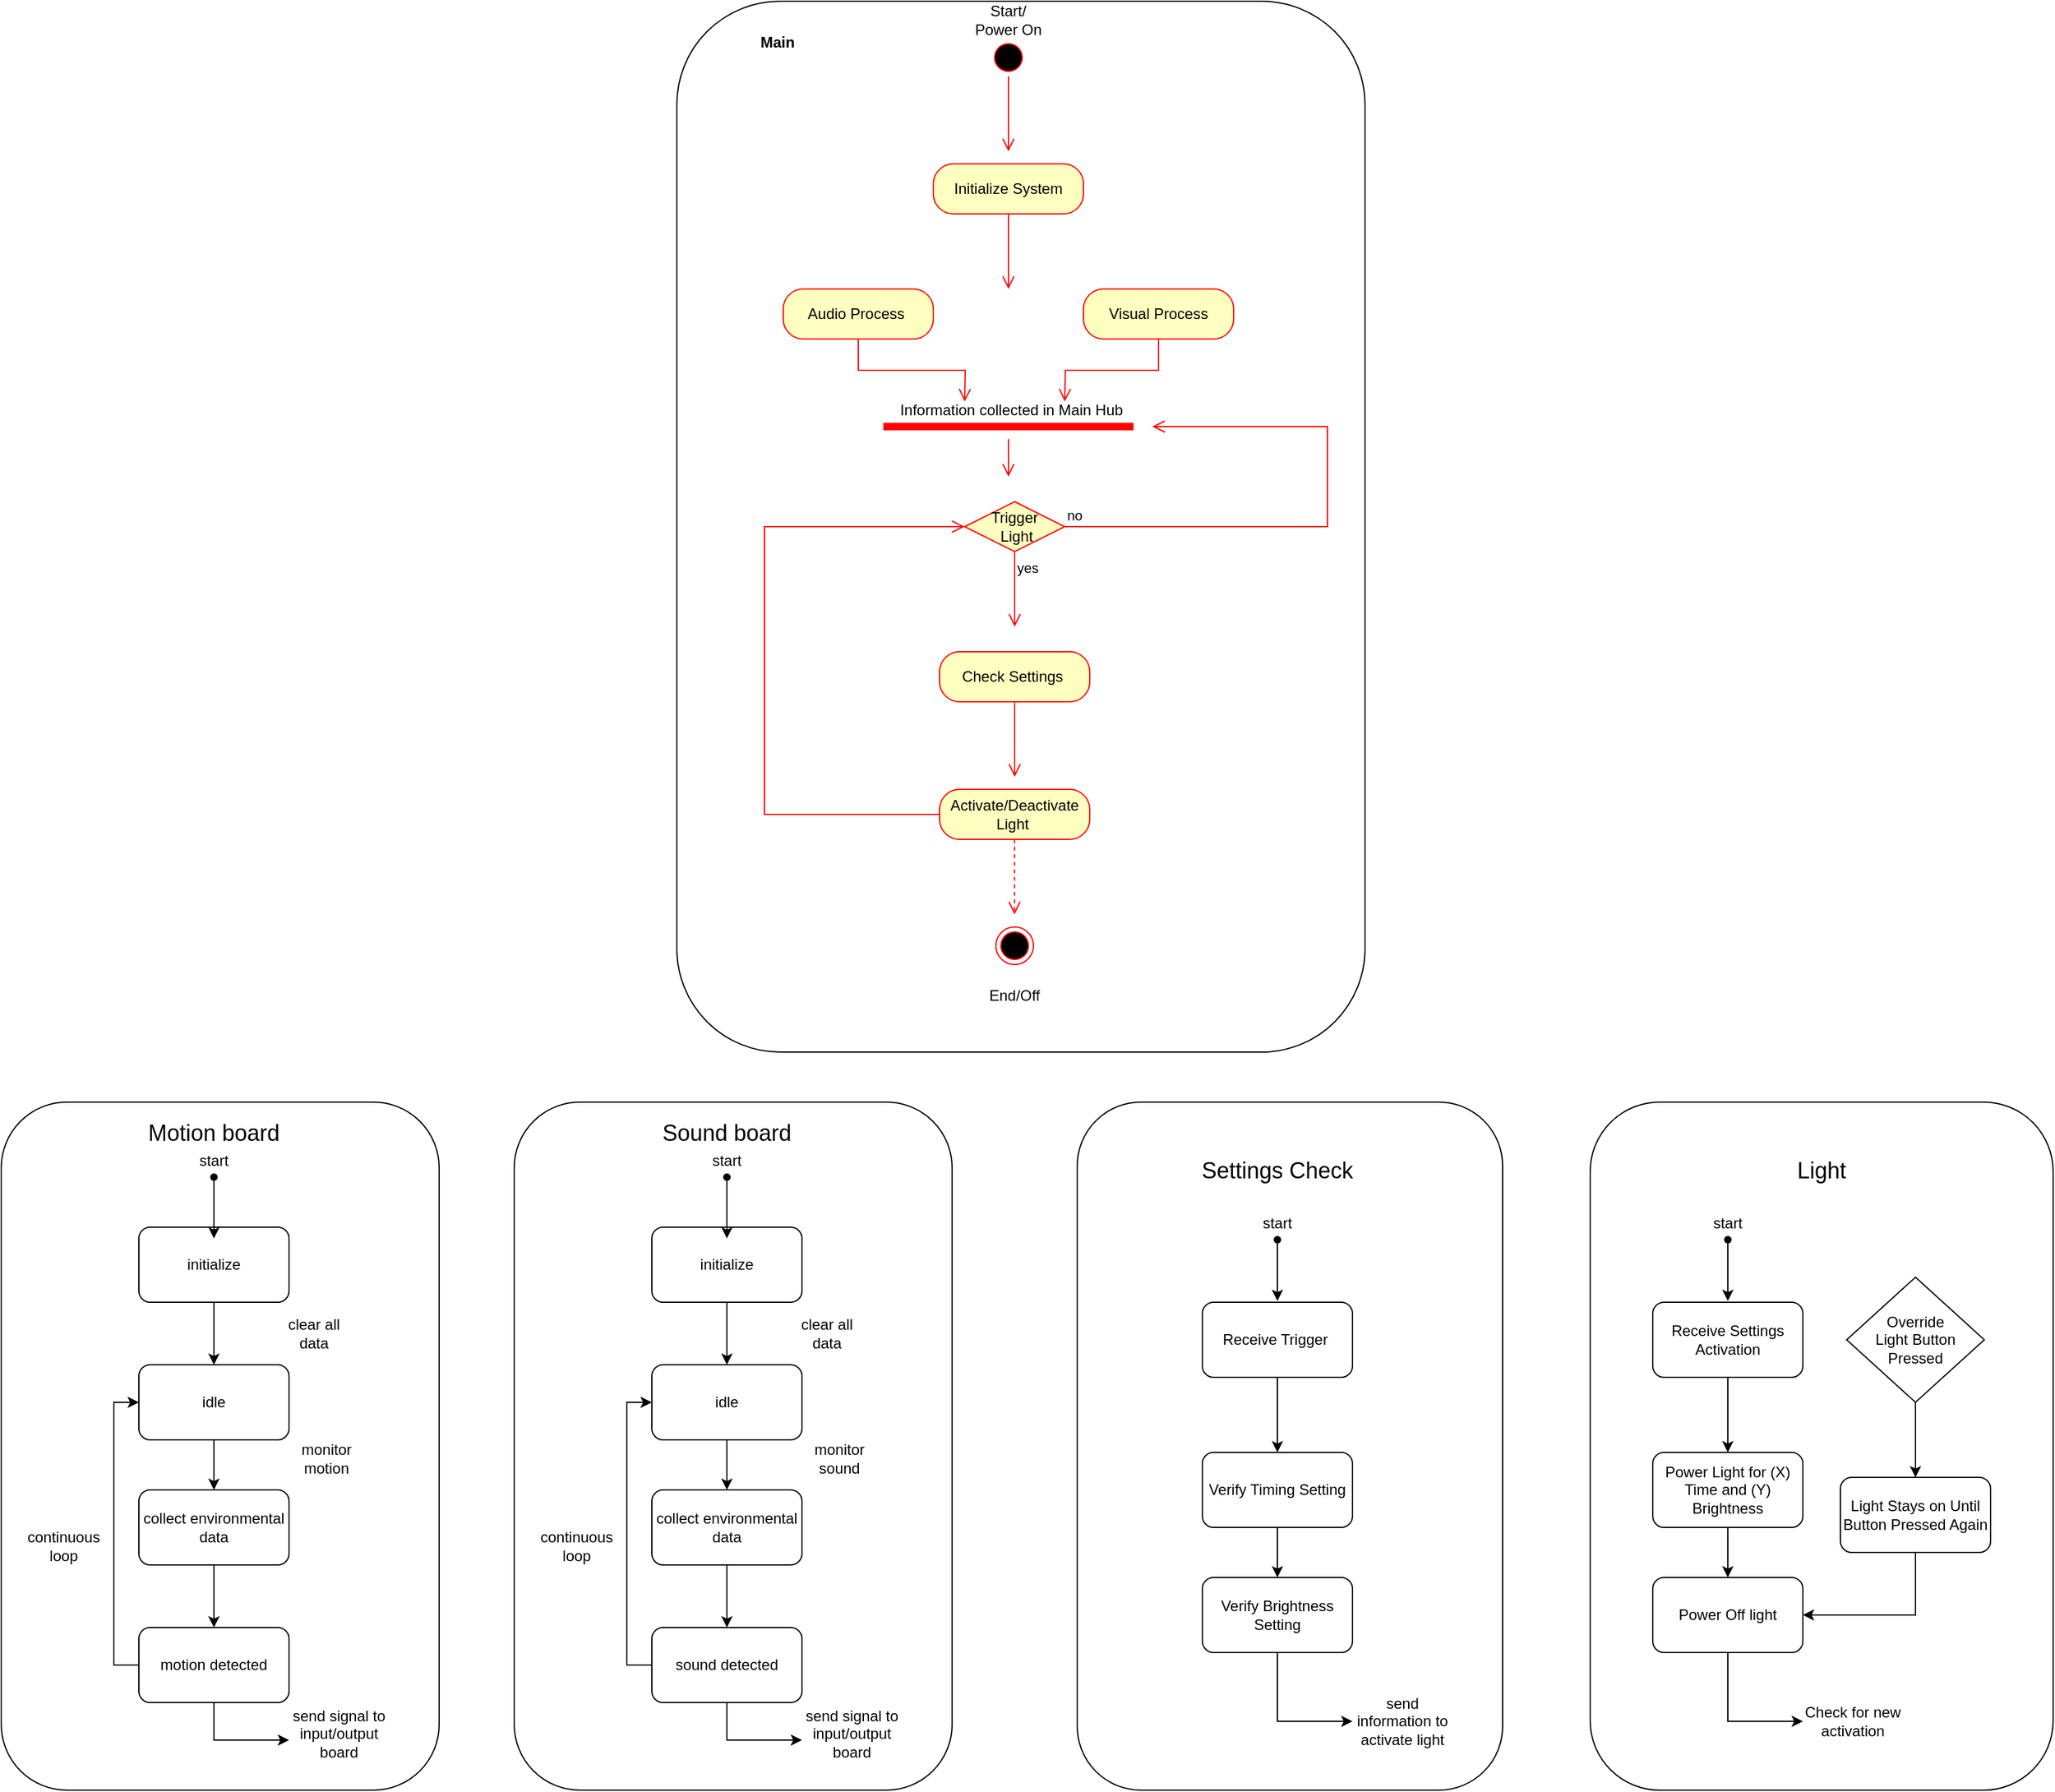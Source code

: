 <mxfile version="28.2.8">
  <diagram name="Page-1" id="7dh4rHxReaVfvul1XCR6">
    <mxGraphModel dx="3096" dy="1323" grid="1" gridSize="10" guides="1" tooltips="1" connect="1" arrows="1" fold="1" page="1" pageScale="1" pageWidth="850" pageHeight="1100" background="none" math="0" shadow="0">
      <root>
        <object label="" id="0">
          <mxCell />
        </object>
        <mxCell id="1" parent="0" />
        <mxCell id="iSWgA_2Dmbg9d9rFps_H-27" value="" style="rounded=1;whiteSpace=wrap;html=1;" parent="1" vertex="1">
          <mxGeometry x="-190" y="10" width="550" height="840" as="geometry" />
        </mxCell>
        <mxCell id="iSWgA_2Dmbg9d9rFps_H-1" value="" style="rounded=1;whiteSpace=wrap;html=1;" parent="1" vertex="1">
          <mxGeometry x="-320" y="890" width="350" height="550" as="geometry" />
        </mxCell>
        <mxCell id="H7PCksEcClA0gk95c4nI-1" value="initialize" style="rounded=1;whiteSpace=wrap;html=1;" parent="1" vertex="1">
          <mxGeometry x="-210" y="990" width="120" height="60" as="geometry" />
        </mxCell>
        <mxCell id="H7PCksEcClA0gk95c4nI-2" style="edgeStyle=orthogonalEdgeStyle;rounded=0;orthogonalLoop=1;jettySize=auto;html=1;exitX=0.5;exitY=1;exitDx=0;exitDy=0;entryX=0.5;entryY=0;entryDx=0;entryDy=0;" parent="1" source="H7PCksEcClA0gk95c4nI-3" target="H7PCksEcClA0gk95c4nI-12" edge="1">
          <mxGeometry relative="1" as="geometry" />
        </mxCell>
        <mxCell id="H7PCksEcClA0gk95c4nI-3" value="idle" style="rounded=1;whiteSpace=wrap;html=1;" parent="1" vertex="1">
          <mxGeometry x="-210" y="1100" width="120" height="60" as="geometry" />
        </mxCell>
        <mxCell id="H7PCksEcClA0gk95c4nI-15" style="edgeStyle=orthogonalEdgeStyle;rounded=0;orthogonalLoop=1;jettySize=auto;html=1;exitX=0.5;exitY=1;exitDx=0;exitDy=0;" parent="1" edge="1">
          <mxGeometry relative="1" as="geometry">
            <mxPoint x="-90" y="1400" as="targetPoint" />
            <Array as="points">
              <mxPoint x="-150" y="1390" />
              <mxPoint x="-150" y="1390" />
            </Array>
            <mxPoint x="-150" y="1320" as="sourcePoint" />
          </mxGeometry>
        </mxCell>
        <mxCell id="H7PCksEcClA0gk95c4nI-16" style="edgeStyle=orthogonalEdgeStyle;rounded=0;orthogonalLoop=1;jettySize=auto;html=1;exitX=0;exitY=0.5;exitDx=0;exitDy=0;entryX=0;entryY=0.5;entryDx=0;entryDy=0;" parent="1" source="H7PCksEcClA0gk95c4nI-4" target="H7PCksEcClA0gk95c4nI-3" edge="1">
          <mxGeometry relative="1" as="geometry" />
        </mxCell>
        <mxCell id="H7PCksEcClA0gk95c4nI-4" value="sound detected" style="rounded=1;whiteSpace=wrap;html=1;" parent="1" vertex="1">
          <mxGeometry x="-210" y="1310" width="120" height="60" as="geometry" />
        </mxCell>
        <mxCell id="H7PCksEcClA0gk95c4nI-5" value="" style="endArrow=classic;html=1;rounded=0;exitX=0.5;exitY=1;exitDx=0;exitDy=0;entryX=0.5;entryY=0;entryDx=0;entryDy=0;" parent="1" source="H7PCksEcClA0gk95c4nI-1" target="H7PCksEcClA0gk95c4nI-3" edge="1">
          <mxGeometry width="50" height="50" relative="1" as="geometry">
            <mxPoint x="-240" y="1210" as="sourcePoint" />
            <mxPoint x="-190" y="1160" as="targetPoint" />
          </mxGeometry>
        </mxCell>
        <mxCell id="H7PCksEcClA0gk95c4nI-6" value="&lt;font style=&quot;font-size: 18px;&quot;&gt;Sound board&lt;/font&gt;" style="text;html=1;whiteSpace=wrap;strokeColor=none;fillColor=none;align=center;verticalAlign=middle;rounded=0;" parent="1" vertex="1">
          <mxGeometry x="-250" y="900" width="200" height="30" as="geometry" />
        </mxCell>
        <mxCell id="H7PCksEcClA0gk95c4nI-7" value="clear all data" style="text;html=1;whiteSpace=wrap;strokeColor=none;fillColor=none;align=center;verticalAlign=middle;rounded=0;" parent="1" vertex="1">
          <mxGeometry x="-100" y="1060" width="60" height="30" as="geometry" />
        </mxCell>
        <mxCell id="H7PCksEcClA0gk95c4nI-8" value="send signal to input/output board" style="text;html=1;whiteSpace=wrap;strokeColor=none;fillColor=none;align=center;verticalAlign=middle;rounded=0;" parent="1" vertex="1">
          <mxGeometry x="-90" y="1380" width="80" height="30" as="geometry" />
        </mxCell>
        <mxCell id="H7PCksEcClA0gk95c4nI-9" style="edgeStyle=orthogonalEdgeStyle;rounded=0;orthogonalLoop=1;jettySize=auto;html=1;exitX=0.5;exitY=1;exitDx=0;exitDy=0;" parent="1" source="H7PCksEcClA0gk95c4nI-10" edge="1">
          <mxGeometry relative="1" as="geometry">
            <mxPoint x="-150" y="999" as="targetPoint" />
          </mxGeometry>
        </mxCell>
        <mxCell id="H7PCksEcClA0gk95c4nI-10" value="start" style="text;html=1;whiteSpace=wrap;strokeColor=none;fillColor=none;align=center;verticalAlign=middle;rounded=0;" parent="1" vertex="1">
          <mxGeometry x="-180" y="922" width="60" height="30" as="geometry" />
        </mxCell>
        <mxCell id="H7PCksEcClA0gk95c4nI-11" style="edgeStyle=orthogonalEdgeStyle;rounded=0;orthogonalLoop=1;jettySize=auto;html=1;exitX=0.5;exitY=1;exitDx=0;exitDy=0;entryX=0.5;entryY=0;entryDx=0;entryDy=0;" parent="1" source="H7PCksEcClA0gk95c4nI-12" target="H7PCksEcClA0gk95c4nI-4" edge="1">
          <mxGeometry relative="1" as="geometry" />
        </mxCell>
        <mxCell id="H7PCksEcClA0gk95c4nI-12" value="collect environmental data" style="rounded=1;whiteSpace=wrap;html=1;" parent="1" vertex="1">
          <mxGeometry x="-210" y="1200" width="120" height="60" as="geometry" />
        </mxCell>
        <mxCell id="H7PCksEcClA0gk95c4nI-13" value="monitor sound" style="text;html=1;whiteSpace=wrap;strokeColor=none;fillColor=none;align=center;verticalAlign=middle;rounded=0;" parent="1" vertex="1">
          <mxGeometry x="-90" y="1160" width="60" height="30" as="geometry" />
        </mxCell>
        <mxCell id="H7PCksEcClA0gk95c4nI-14" value="" style="shape=waypoint;sketch=0;size=6;pointerEvents=1;points=[];fillColor=none;resizable=0;rotatable=0;perimeter=centerPerimeter;snapToPoint=1;" parent="1" vertex="1">
          <mxGeometry x="-160" y="940" width="20" height="20" as="geometry" />
        </mxCell>
        <mxCell id="H7PCksEcClA0gk95c4nI-19" value="continuous loop" style="text;html=1;whiteSpace=wrap;strokeColor=none;fillColor=none;align=center;verticalAlign=middle;rounded=0;" parent="1" vertex="1">
          <mxGeometry x="-300" y="1230" width="60" height="30" as="geometry" />
        </mxCell>
        <mxCell id="iSWgA_2Dmbg9d9rFps_H-2" value="" style="ellipse;html=1;shape=startState;fillColor=#000000;strokeColor=#ff0000;" parent="1" vertex="1">
          <mxGeometry x="60" y="40" width="30" height="30" as="geometry" />
        </mxCell>
        <mxCell id="iSWgA_2Dmbg9d9rFps_H-3" value="" style="edgeStyle=orthogonalEdgeStyle;html=1;verticalAlign=bottom;endArrow=open;endSize=8;strokeColor=#ff0000;rounded=0;" parent="1" source="iSWgA_2Dmbg9d9rFps_H-2" edge="1">
          <mxGeometry relative="1" as="geometry">
            <mxPoint x="75" y="130" as="targetPoint" />
          </mxGeometry>
        </mxCell>
        <mxCell id="iSWgA_2Dmbg9d9rFps_H-4" value="Start/&lt;div&gt;Power On&lt;/div&gt;" style="text;html=1;whiteSpace=wrap;strokeColor=none;fillColor=none;align=center;verticalAlign=middle;rounded=0;" parent="1" vertex="1">
          <mxGeometry x="45" y="10" width="60" height="30" as="geometry" />
        </mxCell>
        <mxCell id="iSWgA_2Dmbg9d9rFps_H-5" value="Initialize System" style="rounded=1;whiteSpace=wrap;html=1;arcSize=40;fontColor=#000000;fillColor=#ffffc0;strokeColor=#ff0000;" parent="1" vertex="1">
          <mxGeometry x="15" y="140" width="120" height="40" as="geometry" />
        </mxCell>
        <mxCell id="iSWgA_2Dmbg9d9rFps_H-6" value="" style="edgeStyle=orthogonalEdgeStyle;html=1;verticalAlign=bottom;endArrow=open;endSize=8;strokeColor=#ff0000;rounded=0;" parent="1" source="iSWgA_2Dmbg9d9rFps_H-5" edge="1">
          <mxGeometry relative="1" as="geometry">
            <mxPoint x="75" y="240" as="targetPoint" />
          </mxGeometry>
        </mxCell>
        <mxCell id="iSWgA_2Dmbg9d9rFps_H-7" value="Audio Process&amp;nbsp;" style="rounded=1;whiteSpace=wrap;html=1;arcSize=40;fontColor=#000000;fillColor=#ffffc0;strokeColor=#ff0000;" parent="1" vertex="1">
          <mxGeometry x="-105" y="240" width="120" height="40" as="geometry" />
        </mxCell>
        <mxCell id="iSWgA_2Dmbg9d9rFps_H-8" value="" style="edgeStyle=orthogonalEdgeStyle;html=1;verticalAlign=bottom;endArrow=open;endSize=8;strokeColor=#ff0000;rounded=0;exitX=0.5;exitY=1;exitDx=0;exitDy=0;" parent="1" source="iSWgA_2Dmbg9d9rFps_H-7" edge="1">
          <mxGeometry relative="1" as="geometry">
            <mxPoint x="40" y="330" as="targetPoint" />
          </mxGeometry>
        </mxCell>
        <mxCell id="iSWgA_2Dmbg9d9rFps_H-9" value="Visual Process" style="rounded=1;whiteSpace=wrap;html=1;arcSize=40;fontColor=#000000;fillColor=#ffffc0;strokeColor=#ff0000;" parent="1" vertex="1">
          <mxGeometry x="135" y="240" width="120" height="40" as="geometry" />
        </mxCell>
        <mxCell id="iSWgA_2Dmbg9d9rFps_H-10" value="" style="edgeStyle=orthogonalEdgeStyle;html=1;verticalAlign=bottom;endArrow=open;endSize=8;strokeColor=#ff0000;rounded=0;exitX=0.5;exitY=1;exitDx=0;exitDy=0;" parent="1" source="iSWgA_2Dmbg9d9rFps_H-9" edge="1">
          <mxGeometry relative="1" as="geometry">
            <mxPoint x="120" y="330" as="targetPoint" />
          </mxGeometry>
        </mxCell>
        <mxCell id="iSWgA_2Dmbg9d9rFps_H-14" value="" style="shape=line;html=1;strokeWidth=6;strokeColor=#ff0000;" parent="1" vertex="1">
          <mxGeometry x="-25" y="340" width="200" height="20" as="geometry" />
        </mxCell>
        <mxCell id="iSWgA_2Dmbg9d9rFps_H-15" value="" style="edgeStyle=orthogonalEdgeStyle;html=1;verticalAlign=bottom;endArrow=open;endSize=8;strokeColor=#ff0000;rounded=0;" parent="1" source="iSWgA_2Dmbg9d9rFps_H-14" edge="1">
          <mxGeometry relative="1" as="geometry">
            <mxPoint x="75" y="390" as="targetPoint" />
          </mxGeometry>
        </mxCell>
        <mxCell id="iSWgA_2Dmbg9d9rFps_H-16" value="Information collected in Main Hub" style="text;html=1;whiteSpace=wrap;strokeColor=none;fillColor=none;align=center;verticalAlign=middle;rounded=0;" parent="1" vertex="1">
          <mxGeometry x="-25" y="322" width="205" height="30" as="geometry" />
        </mxCell>
        <mxCell id="iSWgA_2Dmbg9d9rFps_H-17" value="Trigger&lt;div&gt;&amp;nbsp;Light&lt;/div&gt;" style="rhombus;whiteSpace=wrap;html=1;fontColor=#000000;fillColor=#ffffc0;strokeColor=#ff0000;" parent="1" vertex="1">
          <mxGeometry x="40" y="410" width="80" height="40" as="geometry" />
        </mxCell>
        <mxCell id="iSWgA_2Dmbg9d9rFps_H-18" value="no" style="edgeStyle=orthogonalEdgeStyle;html=1;align=left;verticalAlign=bottom;endArrow=open;endSize=8;strokeColor=#ff0000;rounded=0;" parent="1" source="iSWgA_2Dmbg9d9rFps_H-17" edge="1">
          <mxGeometry x="-1" relative="1" as="geometry">
            <mxPoint x="190" y="350" as="targetPoint" />
            <Array as="points">
              <mxPoint x="330" y="430" />
              <mxPoint x="330" y="350" />
            </Array>
          </mxGeometry>
        </mxCell>
        <mxCell id="iSWgA_2Dmbg9d9rFps_H-19" value="yes" style="edgeStyle=orthogonalEdgeStyle;html=1;align=left;verticalAlign=top;endArrow=open;endSize=8;strokeColor=#ff0000;rounded=0;" parent="1" source="iSWgA_2Dmbg9d9rFps_H-17" edge="1">
          <mxGeometry x="-1" relative="1" as="geometry">
            <mxPoint x="80" y="510" as="targetPoint" />
          </mxGeometry>
        </mxCell>
        <mxCell id="iSWgA_2Dmbg9d9rFps_H-20" value="Check Settings&amp;nbsp;" style="rounded=1;whiteSpace=wrap;html=1;arcSize=40;fontColor=#000000;fillColor=#ffffc0;strokeColor=#ff0000;" parent="1" vertex="1">
          <mxGeometry x="20" y="530" width="120" height="40" as="geometry" />
        </mxCell>
        <mxCell id="iSWgA_2Dmbg9d9rFps_H-21" value="" style="edgeStyle=orthogonalEdgeStyle;html=1;verticalAlign=bottom;endArrow=open;endSize=8;strokeColor=#ff0000;rounded=0;" parent="1" source="iSWgA_2Dmbg9d9rFps_H-20" edge="1">
          <mxGeometry relative="1" as="geometry">
            <mxPoint x="80" y="630" as="targetPoint" />
          </mxGeometry>
        </mxCell>
        <mxCell id="iSWgA_2Dmbg9d9rFps_H-22" value="Activate/Deactivate Light&amp;nbsp;" style="rounded=1;whiteSpace=wrap;html=1;arcSize=40;fontColor=#000000;fillColor=#ffffc0;strokeColor=#ff0000;" parent="1" vertex="1">
          <mxGeometry x="20" y="640" width="120" height="40" as="geometry" />
        </mxCell>
        <mxCell id="iSWgA_2Dmbg9d9rFps_H-23" value="" style="edgeStyle=orthogonalEdgeStyle;html=1;verticalAlign=bottom;endArrow=open;endSize=8;strokeColor=#ff0000;rounded=0;entryX=0;entryY=0.5;entryDx=0;entryDy=0;exitX=0;exitY=0.5;exitDx=0;exitDy=0;" parent="1" source="iSWgA_2Dmbg9d9rFps_H-22" target="iSWgA_2Dmbg9d9rFps_H-17" edge="1">
          <mxGeometry relative="1" as="geometry">
            <mxPoint x="10" y="430" as="targetPoint" />
            <mxPoint x="130" y="660" as="sourcePoint" />
            <Array as="points">
              <mxPoint x="-120" y="660" />
              <mxPoint x="-120" y="430" />
            </Array>
          </mxGeometry>
        </mxCell>
        <mxCell id="iSWgA_2Dmbg9d9rFps_H-24" value="" style="edgeStyle=orthogonalEdgeStyle;html=1;verticalAlign=bottom;endArrow=open;endSize=8;strokeColor=#ff0000;rounded=0;dashed=1;" parent="1" edge="1">
          <mxGeometry relative="1" as="geometry">
            <mxPoint x="79.89" y="740" as="targetPoint" />
            <mxPoint x="79.89" y="680" as="sourcePoint" />
          </mxGeometry>
        </mxCell>
        <mxCell id="iSWgA_2Dmbg9d9rFps_H-25" value="" style="ellipse;html=1;shape=endState;fillColor=#000000;strokeColor=#ff0000;" parent="1" vertex="1">
          <mxGeometry x="65" y="750" width="30" height="30" as="geometry" />
        </mxCell>
        <mxCell id="iSWgA_2Dmbg9d9rFps_H-26" value="End/Off" style="text;html=1;whiteSpace=wrap;strokeColor=none;fillColor=none;align=center;verticalAlign=middle;rounded=0;" parent="1" vertex="1">
          <mxGeometry x="50" y="790" width="60" height="30" as="geometry" />
        </mxCell>
        <mxCell id="iSWgA_2Dmbg9d9rFps_H-29" value="Main" style="text;align=center;fontStyle=1;verticalAlign=middle;spacingLeft=3;spacingRight=3;strokeColor=none;rotatable=0;points=[[0,0.5],[1,0.5]];portConstraint=eastwest;html=1;" parent="1" vertex="1">
          <mxGeometry x="-150" y="30" width="80" height="26" as="geometry" />
        </mxCell>
        <mxCell id="iSWgA_2Dmbg9d9rFps_H-30" value="" style="rounded=1;whiteSpace=wrap;html=1;" parent="1" vertex="1">
          <mxGeometry x="130" y="890" width="340" height="550" as="geometry" />
        </mxCell>
        <mxCell id="iSWgA_2Dmbg9d9rFps_H-31" value="Receive Trigger&amp;nbsp;" style="rounded=1;whiteSpace=wrap;html=1;" parent="1" vertex="1">
          <mxGeometry x="230" y="1050" width="120" height="60" as="geometry" />
        </mxCell>
        <mxCell id="iSWgA_2Dmbg9d9rFps_H-32" style="edgeStyle=orthogonalEdgeStyle;rounded=0;orthogonalLoop=1;jettySize=auto;html=1;exitX=0.5;exitY=1;exitDx=0;exitDy=0;entryX=0.5;entryY=0;entryDx=0;entryDy=0;" parent="1" source="iSWgA_2Dmbg9d9rFps_H-33" target="iSWgA_2Dmbg9d9rFps_H-44" edge="1">
          <mxGeometry relative="1" as="geometry" />
        </mxCell>
        <mxCell id="iSWgA_2Dmbg9d9rFps_H-33" value="Verify Timing Setting" style="rounded=1;whiteSpace=wrap;html=1;" parent="1" vertex="1">
          <mxGeometry x="230" y="1170" width="120" height="60" as="geometry" />
        </mxCell>
        <mxCell id="iSWgA_2Dmbg9d9rFps_H-34" style="edgeStyle=orthogonalEdgeStyle;rounded=0;orthogonalLoop=1;jettySize=auto;html=1;exitX=0.5;exitY=1;exitDx=0;exitDy=0;" parent="1" edge="1">
          <mxGeometry relative="1" as="geometry">
            <mxPoint x="350" y="1385" as="targetPoint" />
            <Array as="points">
              <mxPoint x="290" y="1375" />
              <mxPoint x="290" y="1375" />
            </Array>
            <mxPoint x="290" y="1330" as="sourcePoint" />
          </mxGeometry>
        </mxCell>
        <mxCell id="iSWgA_2Dmbg9d9rFps_H-37" value="" style="endArrow=classic;html=1;rounded=0;exitX=0.5;exitY=1;exitDx=0;exitDy=0;entryX=0.5;entryY=0;entryDx=0;entryDy=0;" parent="1" source="iSWgA_2Dmbg9d9rFps_H-31" target="iSWgA_2Dmbg9d9rFps_H-33" edge="1">
          <mxGeometry width="50" height="50" relative="1" as="geometry">
            <mxPoint x="200" y="1260" as="sourcePoint" />
            <mxPoint x="250" y="1210" as="targetPoint" />
          </mxGeometry>
        </mxCell>
        <mxCell id="iSWgA_2Dmbg9d9rFps_H-38" value="&lt;font style=&quot;font-size: 18px;&quot;&gt;Settings Check&lt;/font&gt;" style="text;html=1;whiteSpace=wrap;strokeColor=none;fillColor=none;align=center;verticalAlign=middle;rounded=0;" parent="1" vertex="1">
          <mxGeometry x="190" y="930" width="200" height="30" as="geometry" />
        </mxCell>
        <mxCell id="iSWgA_2Dmbg9d9rFps_H-40" value="send information to activate light" style="text;html=1;whiteSpace=wrap;strokeColor=none;fillColor=none;align=center;verticalAlign=middle;rounded=0;" parent="1" vertex="1">
          <mxGeometry x="350" y="1370" width="80" height="30" as="geometry" />
        </mxCell>
        <mxCell id="iSWgA_2Dmbg9d9rFps_H-41" style="edgeStyle=orthogonalEdgeStyle;rounded=0;orthogonalLoop=1;jettySize=auto;html=1;exitX=0.5;exitY=1;exitDx=0;exitDy=0;" parent="1" source="iSWgA_2Dmbg9d9rFps_H-42" edge="1">
          <mxGeometry relative="1" as="geometry">
            <mxPoint x="290" y="1049" as="targetPoint" />
          </mxGeometry>
        </mxCell>
        <mxCell id="iSWgA_2Dmbg9d9rFps_H-42" value="start" style="text;html=1;whiteSpace=wrap;strokeColor=none;fillColor=none;align=center;verticalAlign=middle;rounded=0;" parent="1" vertex="1">
          <mxGeometry x="260" y="972" width="60" height="30" as="geometry" />
        </mxCell>
        <mxCell id="iSWgA_2Dmbg9d9rFps_H-44" value="Verify Brightness Setting" style="rounded=1;whiteSpace=wrap;html=1;" parent="1" vertex="1">
          <mxGeometry x="230" y="1270" width="120" height="60" as="geometry" />
        </mxCell>
        <mxCell id="iSWgA_2Dmbg9d9rFps_H-46" value="" style="shape=waypoint;sketch=0;size=6;pointerEvents=1;points=[];fillColor=none;resizable=0;rotatable=0;perimeter=centerPerimeter;snapToPoint=1;" parent="1" vertex="1">
          <mxGeometry x="280" y="990" width="20" height="20" as="geometry" />
        </mxCell>
        <mxCell id="iSWgA_2Dmbg9d9rFps_H-48" value="" style="rounded=1;whiteSpace=wrap;html=1;" parent="1" vertex="1">
          <mxGeometry x="540" y="890" width="370" height="550" as="geometry" />
        </mxCell>
        <mxCell id="iSWgA_2Dmbg9d9rFps_H-49" value="Receive Settings Activation" style="rounded=1;whiteSpace=wrap;html=1;" parent="1" vertex="1">
          <mxGeometry x="590" y="1050" width="120" height="60" as="geometry" />
        </mxCell>
        <mxCell id="iSWgA_2Dmbg9d9rFps_H-50" style="edgeStyle=orthogonalEdgeStyle;rounded=0;orthogonalLoop=1;jettySize=auto;html=1;exitX=0.5;exitY=1;exitDx=0;exitDy=0;entryX=0.5;entryY=0;entryDx=0;entryDy=0;" parent="1" source="iSWgA_2Dmbg9d9rFps_H-51" target="iSWgA_2Dmbg9d9rFps_H-58" edge="1">
          <mxGeometry relative="1" as="geometry" />
        </mxCell>
        <mxCell id="iSWgA_2Dmbg9d9rFps_H-51" value="Power Light for (X) Time and (Y) Brightness" style="rounded=1;whiteSpace=wrap;html=1;" parent="1" vertex="1">
          <mxGeometry x="590" y="1170" width="120" height="60" as="geometry" />
        </mxCell>
        <mxCell id="iSWgA_2Dmbg9d9rFps_H-52" style="edgeStyle=orthogonalEdgeStyle;rounded=0;orthogonalLoop=1;jettySize=auto;html=1;exitX=0.5;exitY=1;exitDx=0;exitDy=0;" parent="1" edge="1">
          <mxGeometry relative="1" as="geometry">
            <mxPoint x="710" y="1385" as="targetPoint" />
            <Array as="points">
              <mxPoint x="650" y="1375" />
              <mxPoint x="650" y="1375" />
            </Array>
            <mxPoint x="650" y="1330" as="sourcePoint" />
          </mxGeometry>
        </mxCell>
        <mxCell id="iSWgA_2Dmbg9d9rFps_H-53" value="" style="endArrow=classic;html=1;rounded=0;exitX=0.5;exitY=1;exitDx=0;exitDy=0;entryX=0.5;entryY=0;entryDx=0;entryDy=0;" parent="1" source="iSWgA_2Dmbg9d9rFps_H-49" target="iSWgA_2Dmbg9d9rFps_H-51" edge="1">
          <mxGeometry width="50" height="50" relative="1" as="geometry">
            <mxPoint x="560" y="1260" as="sourcePoint" />
            <mxPoint x="610" y="1210" as="targetPoint" />
          </mxGeometry>
        </mxCell>
        <mxCell id="iSWgA_2Dmbg9d9rFps_H-54" value="&lt;font style=&quot;font-size: 18px;&quot;&gt;Light&lt;/font&gt;" style="text;html=1;whiteSpace=wrap;strokeColor=none;fillColor=none;align=center;verticalAlign=middle;rounded=0;" parent="1" vertex="1">
          <mxGeometry x="625" y="930" width="200" height="30" as="geometry" />
        </mxCell>
        <mxCell id="iSWgA_2Dmbg9d9rFps_H-55" value="Check for new activation" style="text;html=1;whiteSpace=wrap;strokeColor=none;fillColor=none;align=center;verticalAlign=middle;rounded=0;" parent="1" vertex="1">
          <mxGeometry x="710" y="1370" width="80" height="30" as="geometry" />
        </mxCell>
        <mxCell id="iSWgA_2Dmbg9d9rFps_H-56" style="edgeStyle=orthogonalEdgeStyle;rounded=0;orthogonalLoop=1;jettySize=auto;html=1;exitX=0.5;exitY=1;exitDx=0;exitDy=0;" parent="1" source="iSWgA_2Dmbg9d9rFps_H-57" edge="1">
          <mxGeometry relative="1" as="geometry">
            <mxPoint x="650" y="1049" as="targetPoint" />
          </mxGeometry>
        </mxCell>
        <mxCell id="iSWgA_2Dmbg9d9rFps_H-57" value="start" style="text;html=1;whiteSpace=wrap;strokeColor=none;fillColor=none;align=center;verticalAlign=middle;rounded=0;" parent="1" vertex="1">
          <mxGeometry x="620" y="972" width="60" height="30" as="geometry" />
        </mxCell>
        <mxCell id="iSWgA_2Dmbg9d9rFps_H-58" value="Power Off light" style="rounded=1;whiteSpace=wrap;html=1;" parent="1" vertex="1">
          <mxGeometry x="590" y="1270" width="120" height="60" as="geometry" />
        </mxCell>
        <mxCell id="iSWgA_2Dmbg9d9rFps_H-59" value="" style="shape=waypoint;sketch=0;size=6;pointerEvents=1;points=[];fillColor=none;resizable=0;rotatable=0;perimeter=centerPerimeter;snapToPoint=1;" parent="1" vertex="1">
          <mxGeometry x="640" y="990" width="20" height="20" as="geometry" />
        </mxCell>
        <mxCell id="iSWgA_2Dmbg9d9rFps_H-67" value="" style="edgeStyle=orthogonalEdgeStyle;rounded=0;orthogonalLoop=1;jettySize=auto;html=1;" parent="1" source="iSWgA_2Dmbg9d9rFps_H-62" target="iSWgA_2Dmbg9d9rFps_H-66" edge="1">
          <mxGeometry relative="1" as="geometry" />
        </mxCell>
        <mxCell id="iSWgA_2Dmbg9d9rFps_H-62" value="Override&lt;div&gt;Light Button&lt;div&gt;Pressed&lt;/div&gt;&lt;/div&gt;" style="rhombus;whiteSpace=wrap;html=1;" parent="1" vertex="1">
          <mxGeometry x="745" y="1030" width="110" height="100" as="geometry" />
        </mxCell>
        <mxCell id="iSWgA_2Dmbg9d9rFps_H-68" style="edgeStyle=orthogonalEdgeStyle;rounded=0;orthogonalLoop=1;jettySize=auto;html=1;entryX=1;entryY=0.5;entryDx=0;entryDy=0;exitX=0.5;exitY=1;exitDx=0;exitDy=0;" parent="1" source="iSWgA_2Dmbg9d9rFps_H-66" target="iSWgA_2Dmbg9d9rFps_H-58" edge="1">
          <mxGeometry relative="1" as="geometry" />
        </mxCell>
        <mxCell id="iSWgA_2Dmbg9d9rFps_H-66" value="Light Stays on Until Button Pressed Again" style="rounded=1;whiteSpace=wrap;html=1;" parent="1" vertex="1">
          <mxGeometry x="740" y="1190" width="120" height="60" as="geometry" />
        </mxCell>
        <mxCell id="2uqQJsZ8Y4um9SNFq4Il-1" value="" style="rounded=1;whiteSpace=wrap;html=1;" parent="1" vertex="1">
          <mxGeometry x="-730" y="890" width="350" height="550" as="geometry" />
        </mxCell>
        <mxCell id="2uqQJsZ8Y4um9SNFq4Il-2" value="initialize" style="rounded=1;whiteSpace=wrap;html=1;" parent="1" vertex="1">
          <mxGeometry x="-620" y="990" width="120" height="60" as="geometry" />
        </mxCell>
        <mxCell id="2uqQJsZ8Y4um9SNFq4Il-3" style="edgeStyle=orthogonalEdgeStyle;rounded=0;orthogonalLoop=1;jettySize=auto;html=1;exitX=0.5;exitY=1;exitDx=0;exitDy=0;entryX=0.5;entryY=0;entryDx=0;entryDy=0;" parent="1" source="2uqQJsZ8Y4um9SNFq4Il-4" target="2uqQJsZ8Y4um9SNFq4Il-15" edge="1">
          <mxGeometry relative="1" as="geometry" />
        </mxCell>
        <mxCell id="2uqQJsZ8Y4um9SNFq4Il-4" value="idle" style="rounded=1;whiteSpace=wrap;html=1;" parent="1" vertex="1">
          <mxGeometry x="-620" y="1100" width="120" height="60" as="geometry" />
        </mxCell>
        <mxCell id="2uqQJsZ8Y4um9SNFq4Il-5" style="edgeStyle=orthogonalEdgeStyle;rounded=0;orthogonalLoop=1;jettySize=auto;html=1;exitX=0.5;exitY=1;exitDx=0;exitDy=0;" parent="1" edge="1">
          <mxGeometry relative="1" as="geometry">
            <mxPoint x="-500" y="1400" as="targetPoint" />
            <Array as="points">
              <mxPoint x="-560" y="1390" />
              <mxPoint x="-560" y="1390" />
            </Array>
            <mxPoint x="-560" y="1320" as="sourcePoint" />
          </mxGeometry>
        </mxCell>
        <mxCell id="2uqQJsZ8Y4um9SNFq4Il-6" style="edgeStyle=orthogonalEdgeStyle;rounded=0;orthogonalLoop=1;jettySize=auto;html=1;exitX=0;exitY=0.5;exitDx=0;exitDy=0;entryX=0;entryY=0.5;entryDx=0;entryDy=0;" parent="1" source="2uqQJsZ8Y4um9SNFq4Il-7" target="2uqQJsZ8Y4um9SNFq4Il-4" edge="1">
          <mxGeometry relative="1" as="geometry" />
        </mxCell>
        <mxCell id="2uqQJsZ8Y4um9SNFq4Il-7" value="motion detected" style="rounded=1;whiteSpace=wrap;html=1;" parent="1" vertex="1">
          <mxGeometry x="-620" y="1310" width="120" height="60" as="geometry" />
        </mxCell>
        <mxCell id="2uqQJsZ8Y4um9SNFq4Il-8" value="" style="endArrow=classic;html=1;rounded=0;exitX=0.5;exitY=1;exitDx=0;exitDy=0;entryX=0.5;entryY=0;entryDx=0;entryDy=0;" parent="1" source="2uqQJsZ8Y4um9SNFq4Il-2" target="2uqQJsZ8Y4um9SNFq4Il-4" edge="1">
          <mxGeometry width="50" height="50" relative="1" as="geometry">
            <mxPoint x="-650" y="1210" as="sourcePoint" />
            <mxPoint x="-600" y="1160" as="targetPoint" />
          </mxGeometry>
        </mxCell>
        <mxCell id="2uqQJsZ8Y4um9SNFq4Il-9" value="&lt;font style=&quot;font-size: 18px;&quot;&gt;Motion board&lt;/font&gt;" style="text;html=1;whiteSpace=wrap;strokeColor=none;fillColor=none;align=center;verticalAlign=middle;rounded=0;" parent="1" vertex="1">
          <mxGeometry x="-660" y="900" width="200" height="30" as="geometry" />
        </mxCell>
        <mxCell id="2uqQJsZ8Y4um9SNFq4Il-10" value="clear all data" style="text;html=1;whiteSpace=wrap;strokeColor=none;fillColor=none;align=center;verticalAlign=middle;rounded=0;" parent="1" vertex="1">
          <mxGeometry x="-510" y="1060" width="60" height="30" as="geometry" />
        </mxCell>
        <mxCell id="2uqQJsZ8Y4um9SNFq4Il-11" value="send signal to input/output board" style="text;html=1;whiteSpace=wrap;strokeColor=none;fillColor=none;align=center;verticalAlign=middle;rounded=0;" parent="1" vertex="1">
          <mxGeometry x="-500" y="1380" width="80" height="30" as="geometry" />
        </mxCell>
        <mxCell id="2uqQJsZ8Y4um9SNFq4Il-12" style="edgeStyle=orthogonalEdgeStyle;rounded=0;orthogonalLoop=1;jettySize=auto;html=1;exitX=0.5;exitY=1;exitDx=0;exitDy=0;" parent="1" source="2uqQJsZ8Y4um9SNFq4Il-13" edge="1">
          <mxGeometry relative="1" as="geometry">
            <mxPoint x="-560" y="999" as="targetPoint" />
          </mxGeometry>
        </mxCell>
        <mxCell id="2uqQJsZ8Y4um9SNFq4Il-13" value="start" style="text;html=1;whiteSpace=wrap;strokeColor=none;fillColor=none;align=center;verticalAlign=middle;rounded=0;" parent="1" vertex="1">
          <mxGeometry x="-590" y="922" width="60" height="30" as="geometry" />
        </mxCell>
        <mxCell id="2uqQJsZ8Y4um9SNFq4Il-14" style="edgeStyle=orthogonalEdgeStyle;rounded=0;orthogonalLoop=1;jettySize=auto;html=1;exitX=0.5;exitY=1;exitDx=0;exitDy=0;entryX=0.5;entryY=0;entryDx=0;entryDy=0;" parent="1" source="2uqQJsZ8Y4um9SNFq4Il-15" target="2uqQJsZ8Y4um9SNFq4Il-7" edge="1">
          <mxGeometry relative="1" as="geometry" />
        </mxCell>
        <mxCell id="2uqQJsZ8Y4um9SNFq4Il-15" value="collect environmental data" style="rounded=1;whiteSpace=wrap;html=1;" parent="1" vertex="1">
          <mxGeometry x="-620" y="1200" width="120" height="60" as="geometry" />
        </mxCell>
        <mxCell id="2uqQJsZ8Y4um9SNFq4Il-16" value="monitor motion" style="text;html=1;whiteSpace=wrap;strokeColor=none;fillColor=none;align=center;verticalAlign=middle;rounded=0;" parent="1" vertex="1">
          <mxGeometry x="-500" y="1160" width="60" height="30" as="geometry" />
        </mxCell>
        <mxCell id="2uqQJsZ8Y4um9SNFq4Il-17" value="" style="shape=waypoint;sketch=0;size=6;pointerEvents=1;points=[];fillColor=none;resizable=0;rotatable=0;perimeter=centerPerimeter;snapToPoint=1;" parent="1" vertex="1">
          <mxGeometry x="-570" y="940" width="20" height="20" as="geometry" />
        </mxCell>
        <mxCell id="2uqQJsZ8Y4um9SNFq4Il-18" value="continuous loop" style="text;html=1;whiteSpace=wrap;strokeColor=none;fillColor=none;align=center;verticalAlign=middle;rounded=0;" parent="1" vertex="1">
          <mxGeometry x="-710" y="1230" width="60" height="30" as="geometry" />
        </mxCell>
      </root>
    </mxGraphModel>
  </diagram>
</mxfile>
